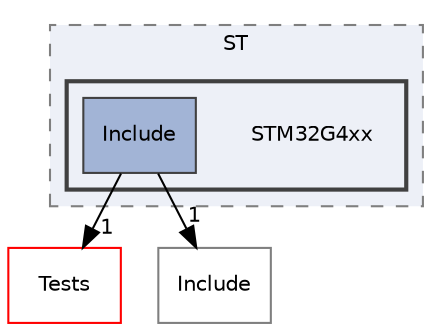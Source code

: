 digraph "Drivers/CMSIS/Device/ST/STM32G4xx"
{
 // LATEX_PDF_SIZE
  edge [fontname="Helvetica",fontsize="10",labelfontname="Helvetica",labelfontsize="10"];
  node [fontname="Helvetica",fontsize="10",shape=record];
  compound=true
  subgraph clusterdir_ea9cefa8af0ea91d7388c22d57deabc7 {
    graph [ bgcolor="#edf0f7", pencolor="grey50", style="filled,dashed,", label="ST", fontname="Helvetica", fontsize="10", URL="dir_ea9cefa8af0ea91d7388c22d57deabc7.html"]
  subgraph clusterdir_315a2922275f4465af7d1db580e9514c {
    graph [ bgcolor="#edf0f7", pencolor="grey25", style="filled,bold,", label="", fontname="Helvetica", fontsize="10", URL="dir_315a2922275f4465af7d1db580e9514c.html"]
    dir_315a2922275f4465af7d1db580e9514c [shape=plaintext, label="STM32G4xx"];
  dir_94ee27ec07a1cbe9a4a30588df278a90 [shape=box, label="Include", style="filled,", fillcolor="#a2b4d6", color="grey25", URL="dir_94ee27ec07a1cbe9a4a30588df278a90.html"];
  }
  }
  dir_33c78a012c8d08979f57a54a07694c46 [shape=box, label="Tests", style="", fillcolor="#edf0f7", color="red", URL="dir_33c78a012c8d08979f57a54a07694c46.html"];
  dir_5d6a8c3e4e61116f4938be35d8adfd18 [shape=box, label="Include", style="", fillcolor="#edf0f7", color="grey50", URL="dir_5d6a8c3e4e61116f4938be35d8adfd18.html"];
  dir_94ee27ec07a1cbe9a4a30588df278a90->dir_33c78a012c8d08979f57a54a07694c46 [headlabel="1", labeldistance=1.5 headhref="dir_000017_000040.html"];
  dir_94ee27ec07a1cbe9a4a30588df278a90->dir_5d6a8c3e4e61116f4938be35d8adfd18 [headlabel="1", labeldistance=1.5 headhref="dir_000017_000018.html"];
}
